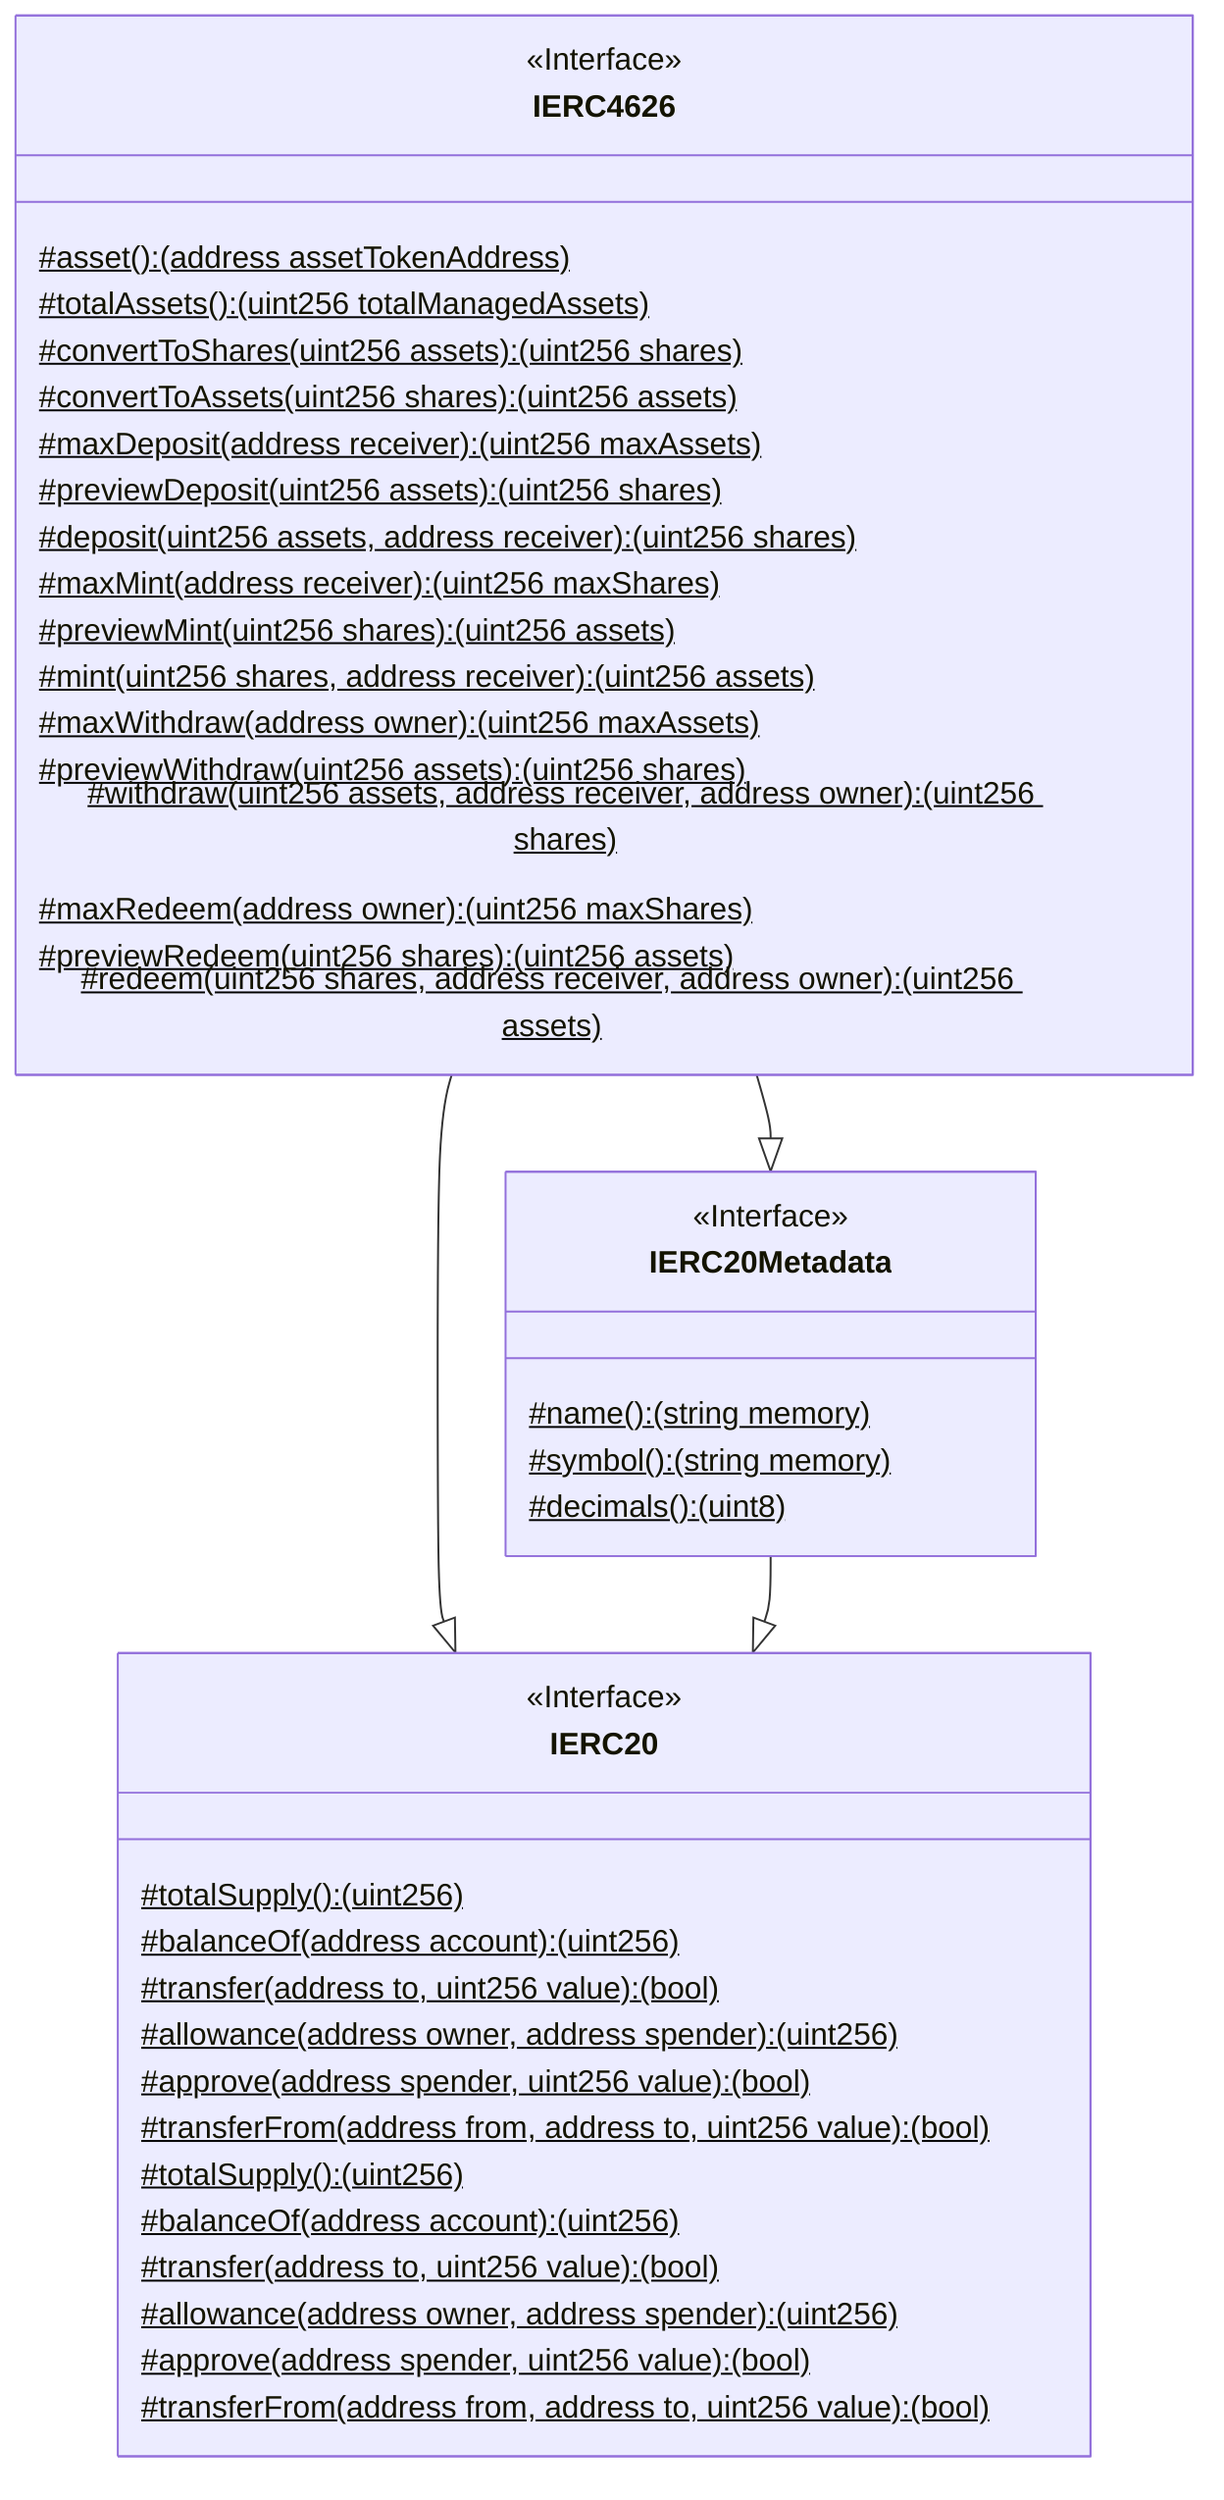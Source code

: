 classDiagram
  %% 398:11784:0
  class IERC4626 {
    <<Interface>>
    #asset(): (address assetTokenAddress)$
    #totalAssets(): (uint256 totalManagedAssets)$
    #convertToShares(uint256 assets): (uint256 shares)$
    #convertToAssets(uint256 shares): (uint256 assets)$
    #maxDeposit(address receiver): (uint256 maxAssets)$
    #previewDeposit(uint256 assets): (uint256 shares)$
    #deposit(uint256 assets, address receiver): (uint256 shares)$
    #maxMint(address receiver): (uint256 maxShares)$
    #previewMint(uint256 shares): (uint256 assets)$
    #mint(uint256 shares, address receiver): (uint256 assets)$
    #maxWithdraw(address owner): (uint256 maxAssets)$
    #previewWithdraw(uint256 assets): (uint256 shares)$
    #withdraw(uint256 assets, address receiver, address owner): (uint256 shares)$
    #maxRedeem(address owner): (uint256 maxShares)$
    #previewRedeem(uint256 shares): (uint256 assets)$
    #redeem(uint256 shares, address receiver, address owner): (uint256 assets)$
  }
  
  IERC4626 --|> IERC20
  
  %% 203:2575:1
  class IERC20 {
    <<Interface>>
    #totalSupply(): (uint256)$
    #balanceOf(address account): (uint256)$
    #transfer(address to, uint256 value): (bool)$
    #allowance(address owner, address spender): (uint256)$
    #approve(address spender, uint256 value): (bool)$
    #transferFrom(address from, address to, uint256 value): (bool)$
  }
  
  IERC4626 --|> IERC20Metadata
  
  %% 277:405:2
  class IERC20Metadata {
    <<Interface>>
    #name(): (string memory)$
    #symbol(): (string memory)$
    #decimals(): (uint8)$
  }
  
  IERC20Metadata --|> IERC20
  
  %% 203:2575:1
  class IERC20 {
    <<Interface>>
    #totalSupply(): (uint256)$
    #balanceOf(address account): (uint256)$
    #transfer(address to, uint256 value): (bool)$
    #allowance(address owner, address spender): (uint256)$
    #approve(address spender, uint256 value): (bool)$
    #transferFrom(address from, address to, uint256 value): (bool)$
  }